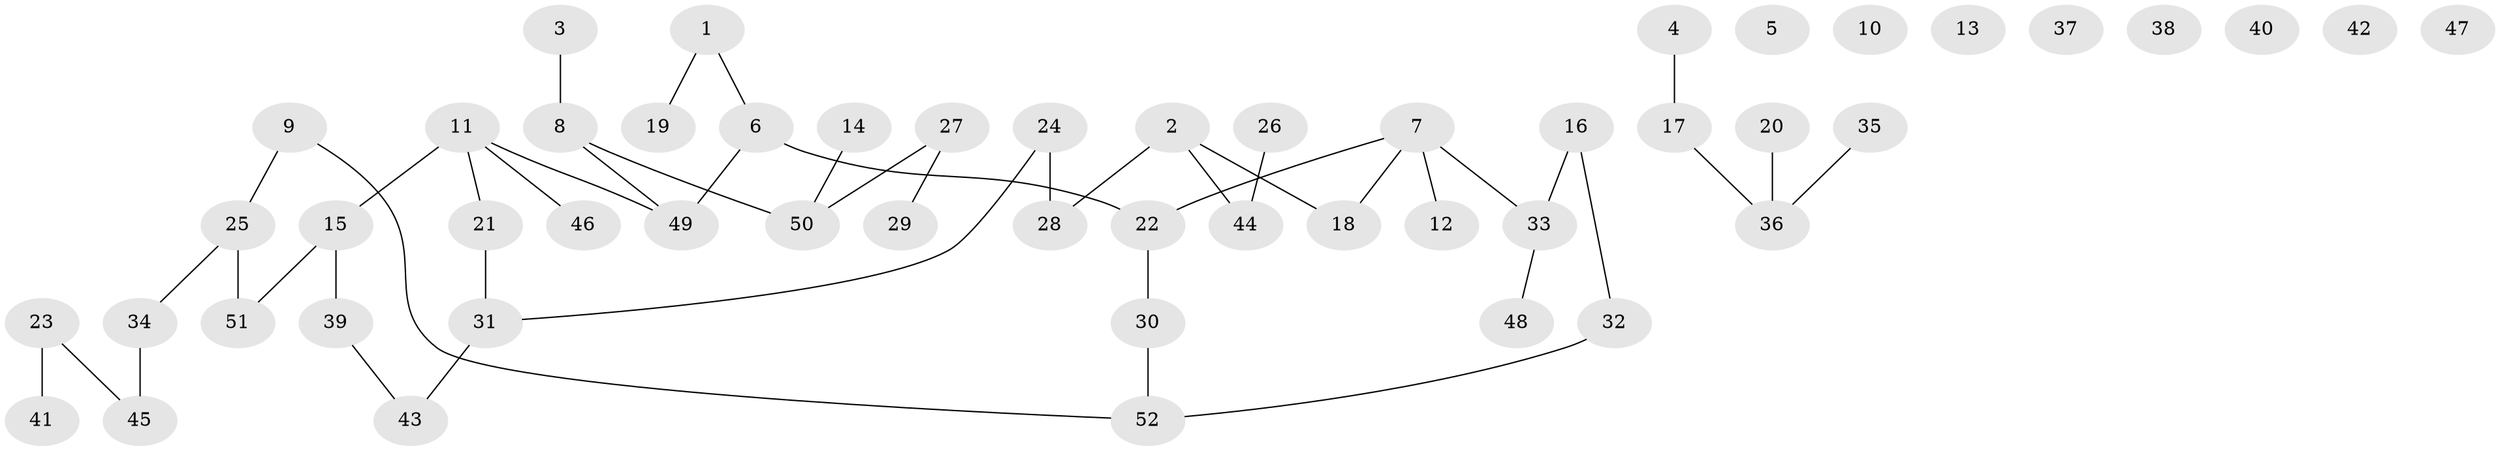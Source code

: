 // Generated by graph-tools (version 1.1) at 2025/33/03/09/25 02:33:55]
// undirected, 52 vertices, 46 edges
graph export_dot {
graph [start="1"]
  node [color=gray90,style=filled];
  1;
  2;
  3;
  4;
  5;
  6;
  7;
  8;
  9;
  10;
  11;
  12;
  13;
  14;
  15;
  16;
  17;
  18;
  19;
  20;
  21;
  22;
  23;
  24;
  25;
  26;
  27;
  28;
  29;
  30;
  31;
  32;
  33;
  34;
  35;
  36;
  37;
  38;
  39;
  40;
  41;
  42;
  43;
  44;
  45;
  46;
  47;
  48;
  49;
  50;
  51;
  52;
  1 -- 6;
  1 -- 19;
  2 -- 18;
  2 -- 28;
  2 -- 44;
  3 -- 8;
  4 -- 17;
  6 -- 22;
  6 -- 49;
  7 -- 12;
  7 -- 18;
  7 -- 22;
  7 -- 33;
  8 -- 49;
  8 -- 50;
  9 -- 25;
  9 -- 52;
  11 -- 15;
  11 -- 21;
  11 -- 46;
  11 -- 49;
  14 -- 50;
  15 -- 39;
  15 -- 51;
  16 -- 32;
  16 -- 33;
  17 -- 36;
  20 -- 36;
  21 -- 31;
  22 -- 30;
  23 -- 41;
  23 -- 45;
  24 -- 28;
  24 -- 31;
  25 -- 34;
  25 -- 51;
  26 -- 44;
  27 -- 29;
  27 -- 50;
  30 -- 52;
  31 -- 43;
  32 -- 52;
  33 -- 48;
  34 -- 45;
  35 -- 36;
  39 -- 43;
}
